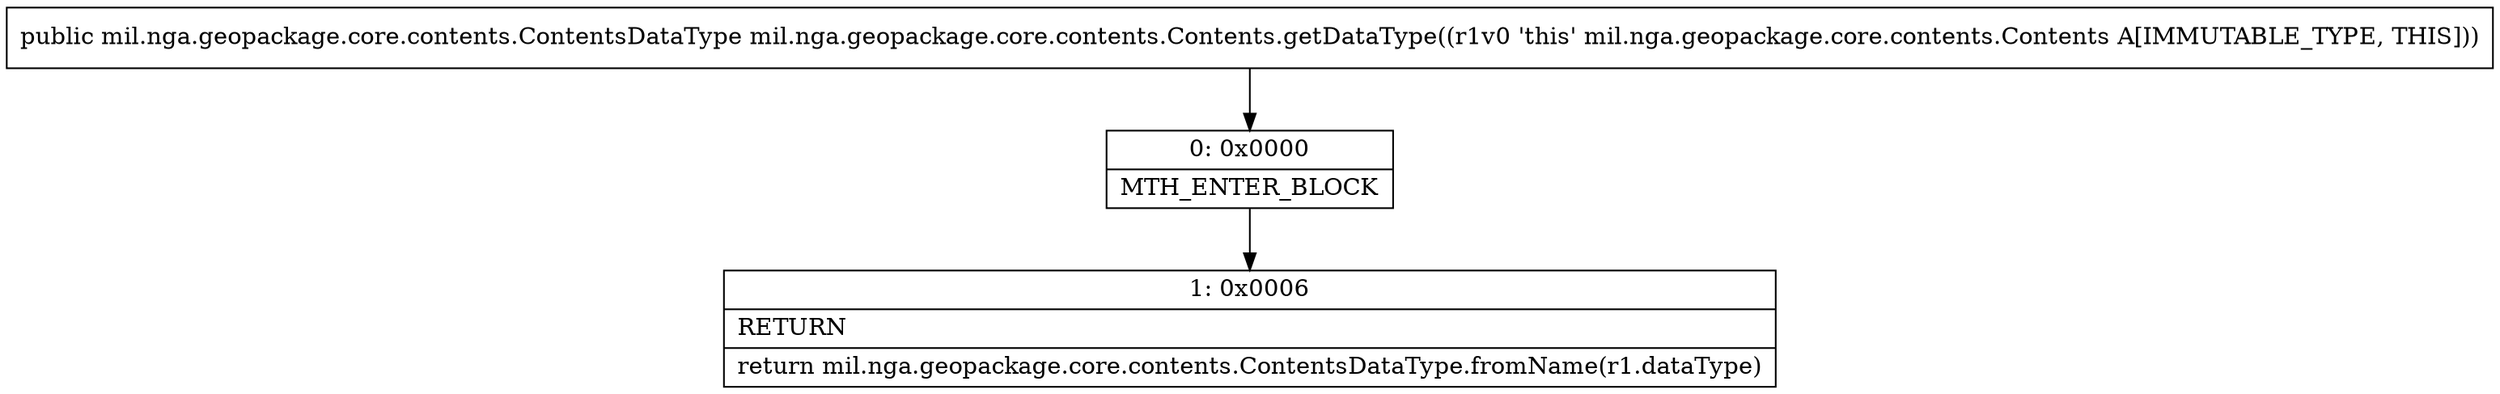 digraph "CFG formil.nga.geopackage.core.contents.Contents.getDataType()Lmil\/nga\/geopackage\/core\/contents\/ContentsDataType;" {
Node_0 [shape=record,label="{0\:\ 0x0000|MTH_ENTER_BLOCK\l}"];
Node_1 [shape=record,label="{1\:\ 0x0006|RETURN\l|return mil.nga.geopackage.core.contents.ContentsDataType.fromName(r1.dataType)\l}"];
MethodNode[shape=record,label="{public mil.nga.geopackage.core.contents.ContentsDataType mil.nga.geopackage.core.contents.Contents.getDataType((r1v0 'this' mil.nga.geopackage.core.contents.Contents A[IMMUTABLE_TYPE, THIS])) }"];
MethodNode -> Node_0;
Node_0 -> Node_1;
}

